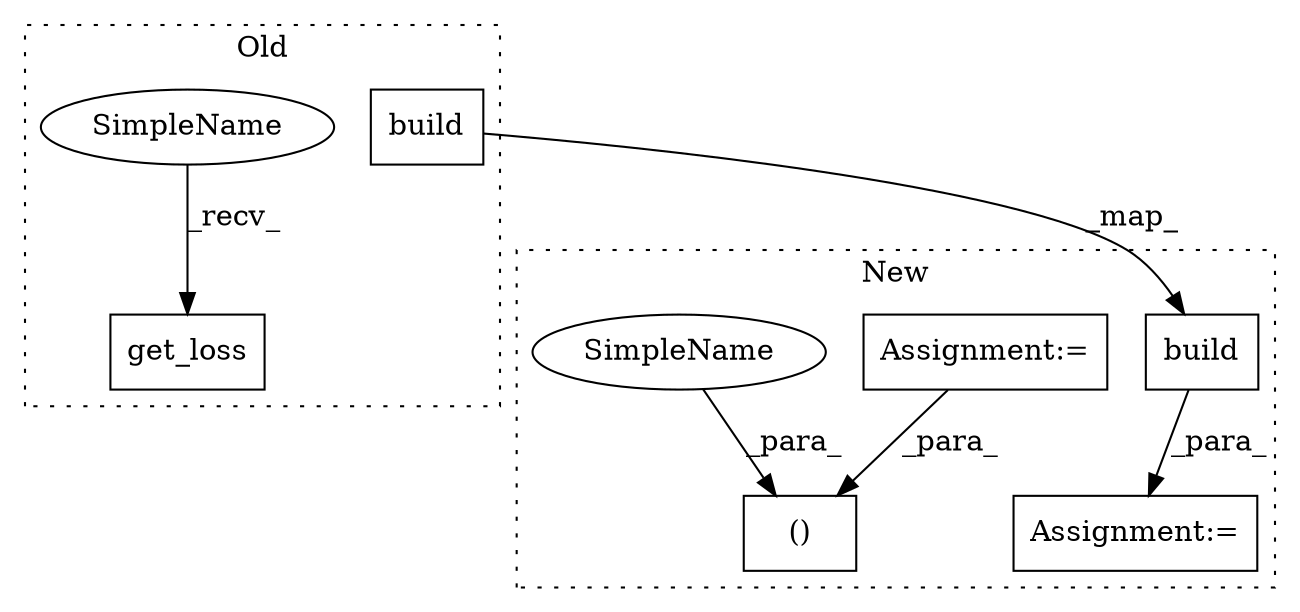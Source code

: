 digraph G {
subgraph cluster0 {
1 [label="get_loss" a="32" s="2638" l="10" shape="box"];
5 [label="build" a="32" s="2605" l="7" shape="box"];
7 [label="SimpleName" a="42" s="2632" l="5" shape="ellipse"];
label = "Old";
style="dotted";
}
subgraph cluster1 {
2 [label="()" a="106" s="2712" l="22" shape="box"];
3 [label="Assignment:=" a="7" s="2494" l="4" shape="box"];
4 [label="build" a="32" s="2742" l="7" shape="box"];
6 [label="Assignment:=" a="7" s="2734" l="2" shape="box"];
8 [label="SimpleName" a="42" s="2712" l="5" shape="ellipse"];
label = "New";
style="dotted";
}
3 -> 2 [label="_para_"];
4 -> 6 [label="_para_"];
5 -> 4 [label="_map_"];
7 -> 1 [label="_recv_"];
8 -> 2 [label="_para_"];
}